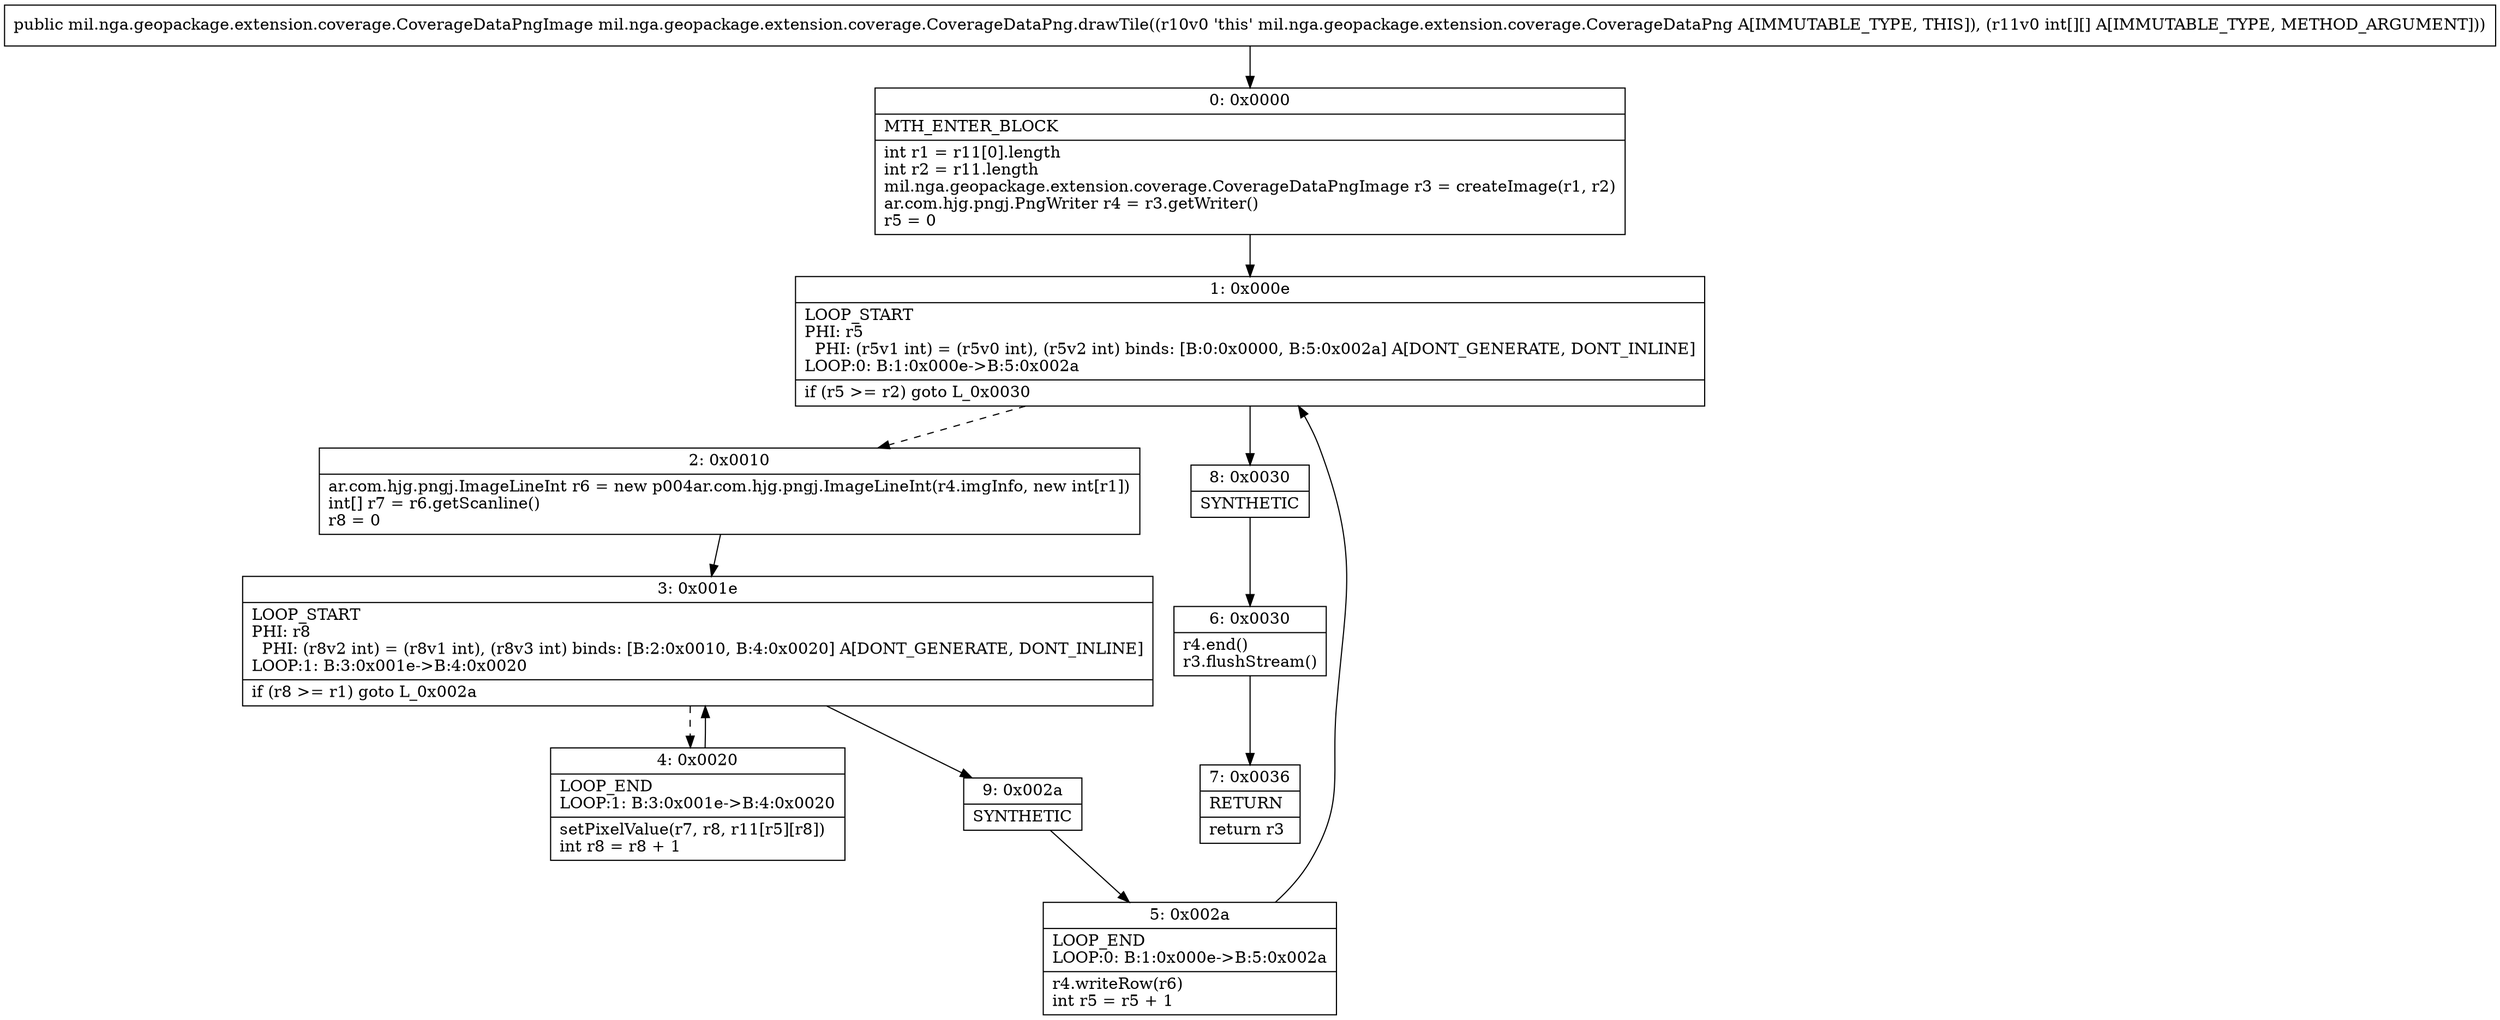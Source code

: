 digraph "CFG formil.nga.geopackage.extension.coverage.CoverageDataPng.drawTile([[I)Lmil\/nga\/geopackage\/extension\/coverage\/CoverageDataPngImage;" {
Node_0 [shape=record,label="{0\:\ 0x0000|MTH_ENTER_BLOCK\l|int r1 = r11[0].length\lint r2 = r11.length\lmil.nga.geopackage.extension.coverage.CoverageDataPngImage r3 = createImage(r1, r2)\lar.com.hjg.pngj.PngWriter r4 = r3.getWriter()\lr5 = 0\l}"];
Node_1 [shape=record,label="{1\:\ 0x000e|LOOP_START\lPHI: r5 \l  PHI: (r5v1 int) = (r5v0 int), (r5v2 int) binds: [B:0:0x0000, B:5:0x002a] A[DONT_GENERATE, DONT_INLINE]\lLOOP:0: B:1:0x000e\-\>B:5:0x002a\l|if (r5 \>= r2) goto L_0x0030\l}"];
Node_2 [shape=record,label="{2\:\ 0x0010|ar.com.hjg.pngj.ImageLineInt r6 = new p004ar.com.hjg.pngj.ImageLineInt(r4.imgInfo, new int[r1])\lint[] r7 = r6.getScanline()\lr8 = 0\l}"];
Node_3 [shape=record,label="{3\:\ 0x001e|LOOP_START\lPHI: r8 \l  PHI: (r8v2 int) = (r8v1 int), (r8v3 int) binds: [B:2:0x0010, B:4:0x0020] A[DONT_GENERATE, DONT_INLINE]\lLOOP:1: B:3:0x001e\-\>B:4:0x0020\l|if (r8 \>= r1) goto L_0x002a\l}"];
Node_4 [shape=record,label="{4\:\ 0x0020|LOOP_END\lLOOP:1: B:3:0x001e\-\>B:4:0x0020\l|setPixelValue(r7, r8, r11[r5][r8])\lint r8 = r8 + 1\l}"];
Node_5 [shape=record,label="{5\:\ 0x002a|LOOP_END\lLOOP:0: B:1:0x000e\-\>B:5:0x002a\l|r4.writeRow(r6)\lint r5 = r5 + 1\l}"];
Node_6 [shape=record,label="{6\:\ 0x0030|r4.end()\lr3.flushStream()\l}"];
Node_7 [shape=record,label="{7\:\ 0x0036|RETURN\l|return r3\l}"];
Node_8 [shape=record,label="{8\:\ 0x0030|SYNTHETIC\l}"];
Node_9 [shape=record,label="{9\:\ 0x002a|SYNTHETIC\l}"];
MethodNode[shape=record,label="{public mil.nga.geopackage.extension.coverage.CoverageDataPngImage mil.nga.geopackage.extension.coverage.CoverageDataPng.drawTile((r10v0 'this' mil.nga.geopackage.extension.coverage.CoverageDataPng A[IMMUTABLE_TYPE, THIS]), (r11v0 int[][] A[IMMUTABLE_TYPE, METHOD_ARGUMENT])) }"];
MethodNode -> Node_0;
Node_0 -> Node_1;
Node_1 -> Node_2[style=dashed];
Node_1 -> Node_8;
Node_2 -> Node_3;
Node_3 -> Node_4[style=dashed];
Node_3 -> Node_9;
Node_4 -> Node_3;
Node_5 -> Node_1;
Node_6 -> Node_7;
Node_8 -> Node_6;
Node_9 -> Node_5;
}

